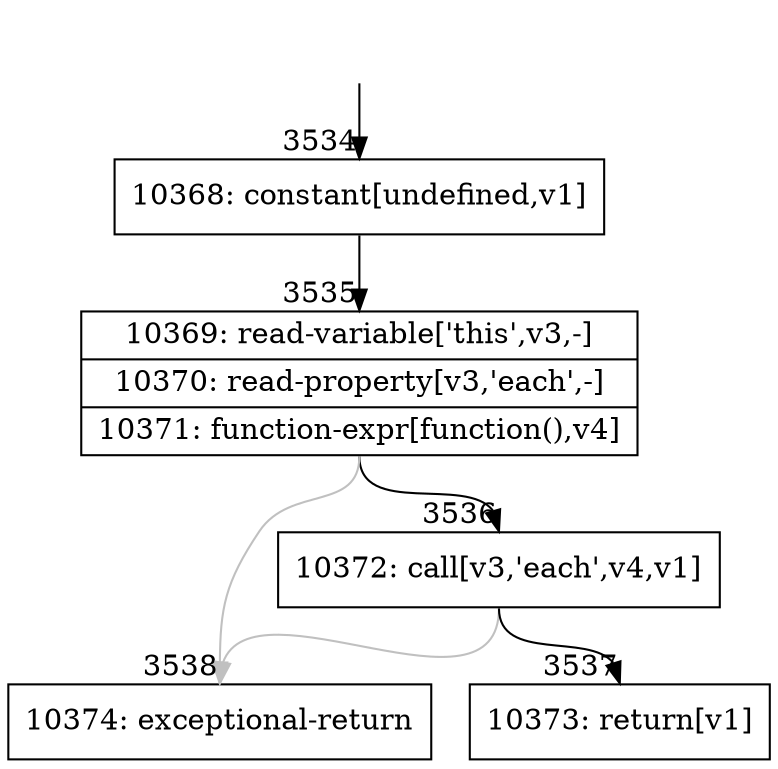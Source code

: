 digraph {
rankdir="TD"
BB_entry234[shape=none,label=""];
BB_entry234 -> BB3534 [tailport=s, headport=n, headlabel="    3534"]
BB3534 [shape=record label="{10368: constant[undefined,v1]}" ] 
BB3534 -> BB3535 [tailport=s, headport=n, headlabel="      3535"]
BB3535 [shape=record label="{10369: read-variable['this',v3,-]|10370: read-property[v3,'each',-]|10371: function-expr[function(),v4]}" ] 
BB3535 -> BB3536 [tailport=s, headport=n, headlabel="      3536"]
BB3535 -> BB3538 [tailport=s, headport=n, color=gray, headlabel="      3538"]
BB3536 [shape=record label="{10372: call[v3,'each',v4,v1]}" ] 
BB3536 -> BB3537 [tailport=s, headport=n, headlabel="      3537"]
BB3536 -> BB3538 [tailport=s, headport=n, color=gray]
BB3537 [shape=record label="{10373: return[v1]}" ] 
BB3538 [shape=record label="{10374: exceptional-return}" ] 
}
